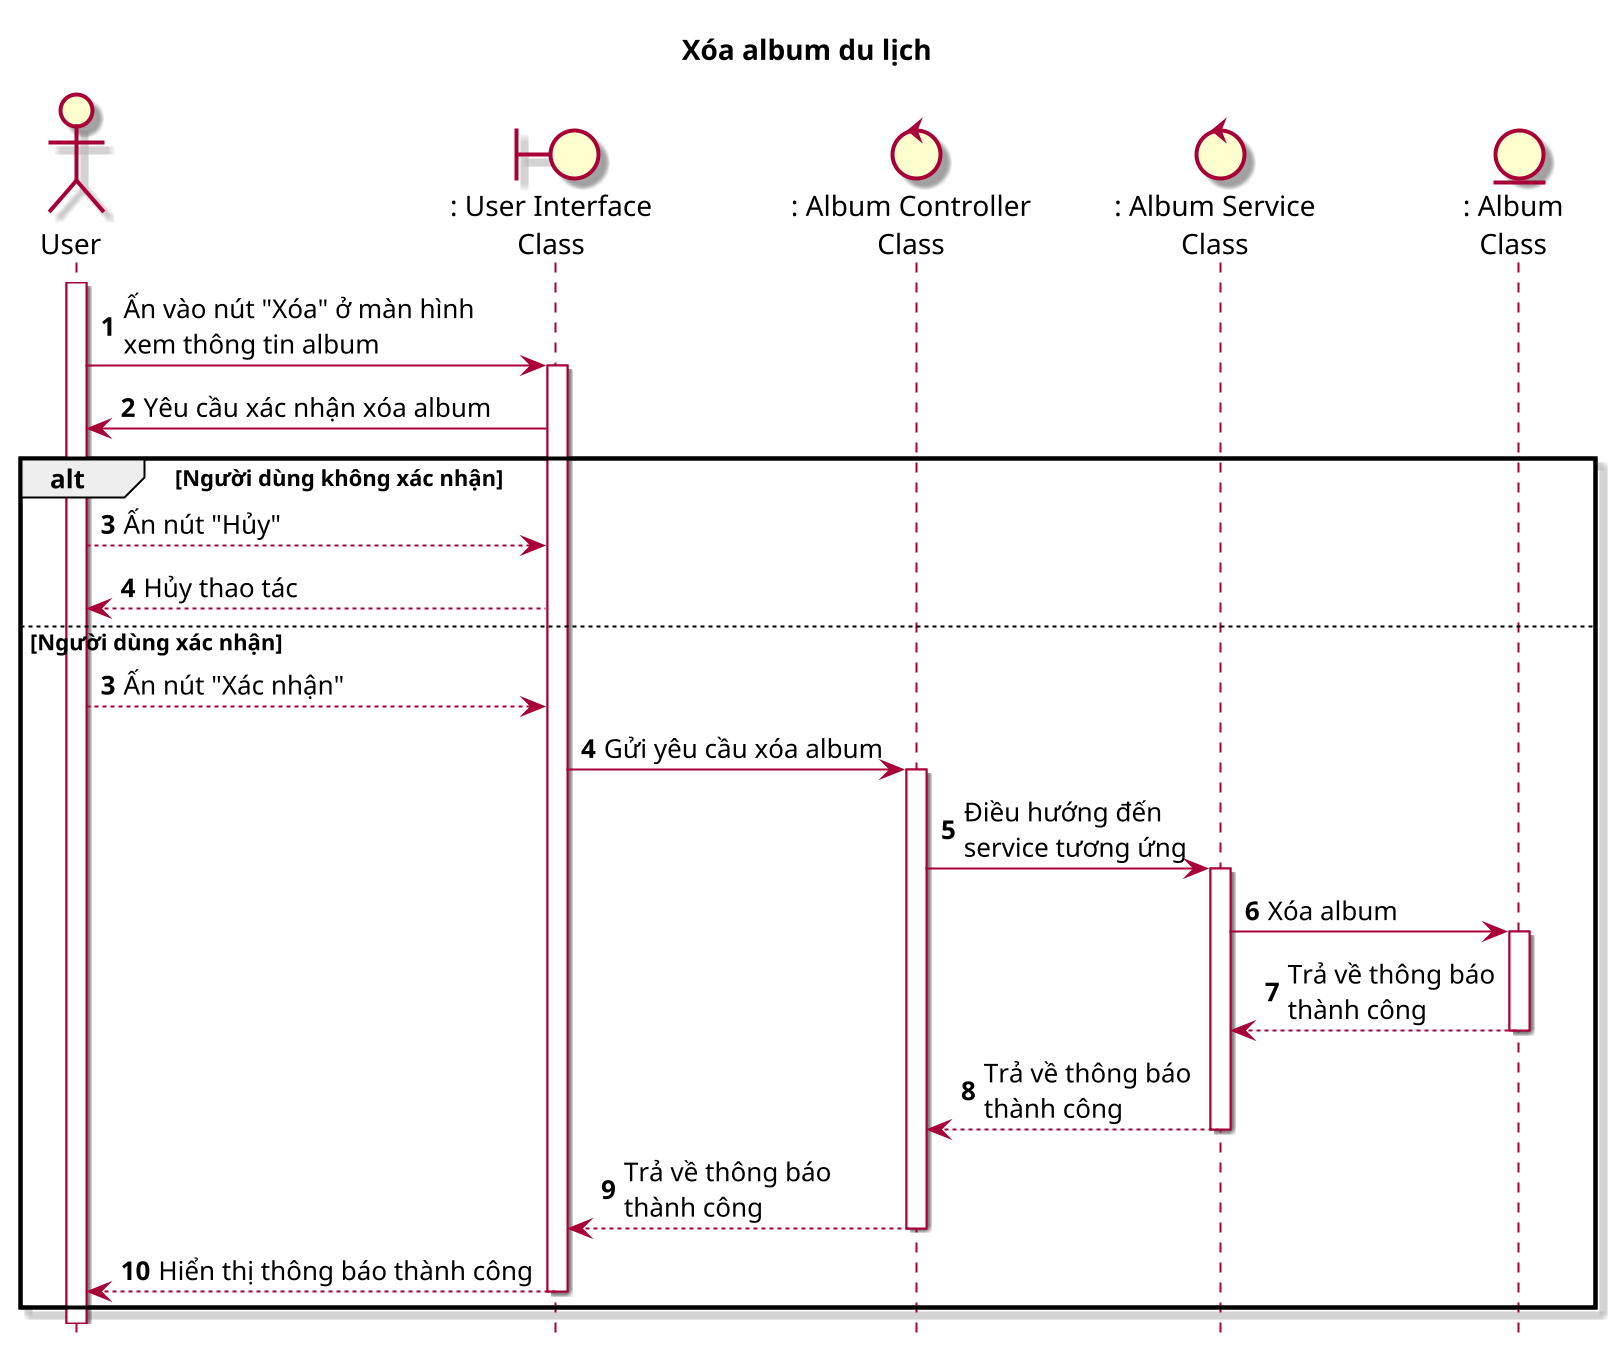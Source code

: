 @startuml XoaAlbumDuLich

title Xóa album du lịch

skin rose
scale 2
hide footbox

actor User as user
boundary ": User Interface\nClass" as ui
control ": Album Controller\nClass" as abc
control ": Album Service\nClass" as abs
entity ": Album\nClass" as ab

autonumber
user++
user -> ui++ : Ấn vào nút "Xóa" ở màn hình\nxem thông tin album
ui -> user : Yêu cầu xác nhận xóa album
alt Người dùng không xác nhận
    user --> ui : Ấn nút "Hủy"
    ui --> user : Hủy thao tác
else Người dùng xác nhận
    autonumber 3
    user --> ui: Ấn nút "Xác nhận"
    ui -> abc++ : Gửi yêu cầu xóa album
    abc -> abs++ : Điều hướng đến\nservice tương ứng
    abs -> ab++ : Xóa album
    ab --> abs-- : Trả về thông báo\nthành công
    abs --> abc-- : Trả về thông báo\nthành công
    abc --> ui-- : Trả về thông báo\nthành công
    ui --> user-- : Hiển thị thông báo thành công
end